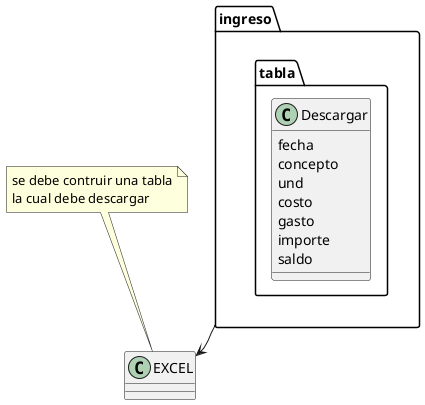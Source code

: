 @startuml estado
set namespaceSeparator ::
class ingreso::tabla::Descargar{
fecha
concepto
und 
costo 
gasto
importe
saldo


}
ingreso-->EXCEL
note top of EXCEL
se debe contruir una tabla
la cual debe descargar
end note



@enduml